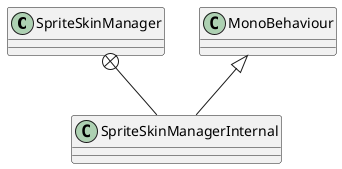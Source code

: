 @startuml
class SpriteSkinManager {
}
class SpriteSkinManagerInternal {
}
SpriteSkinManager +-- SpriteSkinManagerInternal
MonoBehaviour <|-- SpriteSkinManagerInternal
@enduml
